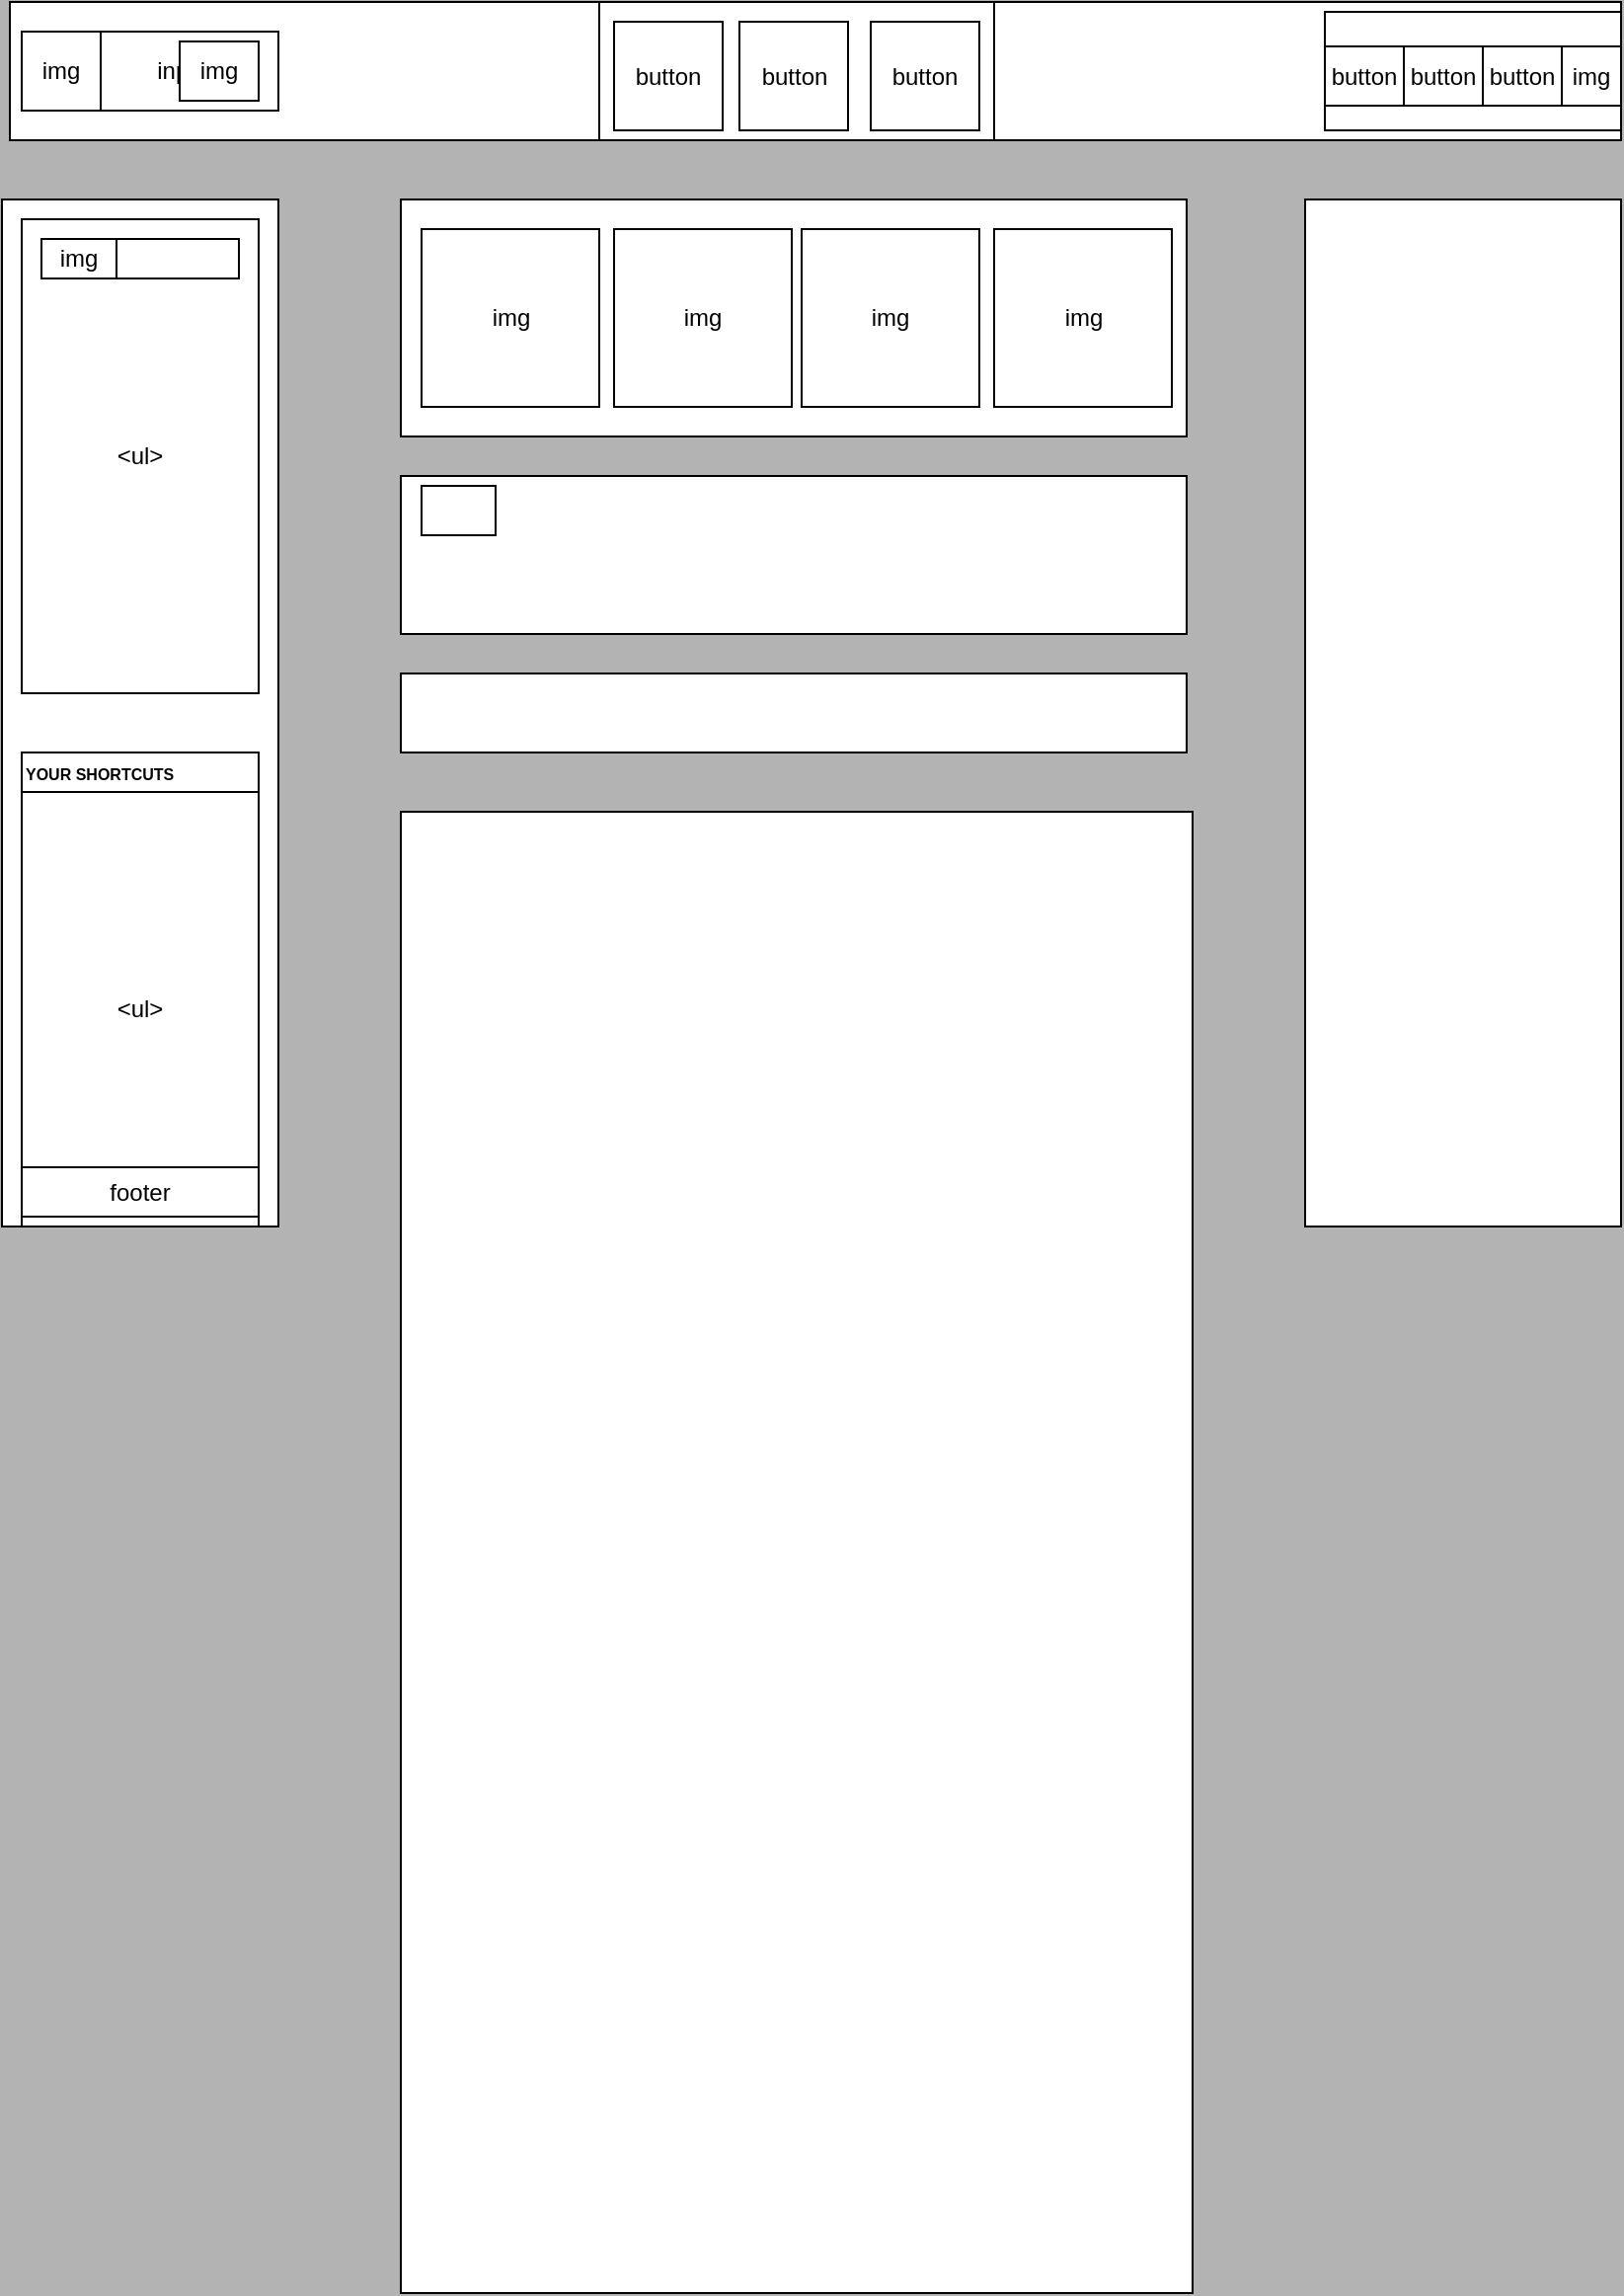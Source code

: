<mxfile version="20.3.3" type="github">
  <diagram id="R94y2VKNwVuYraGozIJY" name="Page-1">
    <mxGraphModel dx="1335" dy="680" grid="1" gridSize="10" guides="1" tooltips="1" connect="1" arrows="1" fold="1" page="1" pageScale="1" pageWidth="827" pageHeight="1169" background="#B3B3B3" math="0" shadow="0">
      <root>
        <mxCell id="0" />
        <mxCell id="1" parent="0" />
        <mxCell id="IPwLy8EfbPIPgKfgSnDq-2" value="" style="rounded=0;whiteSpace=wrap;html=1;" vertex="1" parent="1">
          <mxGeometry x="202" y="410" width="401" height="750" as="geometry" />
        </mxCell>
        <mxCell id="IPwLy8EfbPIPgKfgSnDq-3" value="" style="rounded=0;whiteSpace=wrap;html=1;" vertex="1" parent="1">
          <mxGeometry x="4" width="816" height="70" as="geometry" />
        </mxCell>
        <mxCell id="IPwLy8EfbPIPgKfgSnDq-4" value="" style="rounded=0;whiteSpace=wrap;html=1;" vertex="1" parent="1">
          <mxGeometry y="100" width="140" height="520" as="geometry" />
        </mxCell>
        <mxCell id="IPwLy8EfbPIPgKfgSnDq-6" value="" style="rounded=0;whiteSpace=wrap;html=1;" vertex="1" parent="1">
          <mxGeometry x="660" y="100" width="160" height="520" as="geometry" />
        </mxCell>
        <mxCell id="IPwLy8EfbPIPgKfgSnDq-7" value="" style="rounded=0;whiteSpace=wrap;html=1;" vertex="1" parent="1">
          <mxGeometry x="202" y="100" width="398" height="120" as="geometry" />
        </mxCell>
        <mxCell id="IPwLy8EfbPIPgKfgSnDq-8" value="" style="rounded=0;whiteSpace=wrap;html=1;" vertex="1" parent="1">
          <mxGeometry x="202" y="240" width="398" height="80" as="geometry" />
        </mxCell>
        <mxCell id="IPwLy8EfbPIPgKfgSnDq-9" value="" style="rounded=0;whiteSpace=wrap;html=1;" vertex="1" parent="1">
          <mxGeometry x="202" y="340" width="398" height="40" as="geometry" />
        </mxCell>
        <mxCell id="IPwLy8EfbPIPgKfgSnDq-10" value="img" style="whiteSpace=wrap;html=1;aspect=fixed;" vertex="1" parent="1">
          <mxGeometry x="10" y="15" width="40" height="40" as="geometry" />
        </mxCell>
        <mxCell id="IPwLy8EfbPIPgKfgSnDq-13" value="input&lt;span style=&quot;white-space: pre;&quot;&gt;	&lt;/span&gt;&lt;span style=&quot;white-space: pre;&quot;&gt;	&lt;/span&gt;" style="rounded=0;whiteSpace=wrap;html=1;" vertex="1" parent="1">
          <mxGeometry x="50" y="15" width="90" height="40" as="geometry" />
        </mxCell>
        <mxCell id="IPwLy8EfbPIPgKfgSnDq-14" value="img" style="rounded=0;whiteSpace=wrap;html=1;" vertex="1" parent="1">
          <mxGeometry x="90" y="20" width="40" height="30" as="geometry" />
        </mxCell>
        <mxCell id="IPwLy8EfbPIPgKfgSnDq-15" value="" style="rounded=0;whiteSpace=wrap;html=1;" vertex="1" parent="1">
          <mxGeometry x="302.5" width="200" height="70" as="geometry" />
        </mxCell>
        <mxCell id="IPwLy8EfbPIPgKfgSnDq-16" value="button" style="whiteSpace=wrap;html=1;aspect=fixed;" vertex="1" parent="1">
          <mxGeometry x="310" y="10" width="55" height="55" as="geometry" />
        </mxCell>
        <mxCell id="IPwLy8EfbPIPgKfgSnDq-17" value="button" style="whiteSpace=wrap;html=1;aspect=fixed;" vertex="1" parent="1">
          <mxGeometry x="373.5" y="10" width="55" height="55" as="geometry" />
        </mxCell>
        <mxCell id="IPwLy8EfbPIPgKfgSnDq-18" value="button" style="whiteSpace=wrap;html=1;aspect=fixed;" vertex="1" parent="1">
          <mxGeometry x="440" y="10" width="55" height="55" as="geometry" />
        </mxCell>
        <mxCell id="IPwLy8EfbPIPgKfgSnDq-19" value="" style="rounded=0;whiteSpace=wrap;html=1;" vertex="1" parent="1">
          <mxGeometry x="670" y="5" width="150" height="60" as="geometry" />
        </mxCell>
        <mxCell id="IPwLy8EfbPIPgKfgSnDq-23" value="button" style="rounded=0;whiteSpace=wrap;html=1;" vertex="1" parent="1">
          <mxGeometry x="670" y="22.5" width="40" height="30" as="geometry" />
        </mxCell>
        <mxCell id="IPwLy8EfbPIPgKfgSnDq-29" style="edgeStyle=orthogonalEdgeStyle;rounded=0;orthogonalLoop=1;jettySize=auto;html=1;exitX=1;exitY=0.5;exitDx=0;exitDy=0;entryX=0;entryY=0.25;entryDx=0;entryDy=0;" edge="1" parent="1">
          <mxGeometry relative="1" as="geometry">
            <mxPoint x="750" y="40" as="sourcePoint" />
            <mxPoint x="760" y="30" as="targetPoint" />
          </mxGeometry>
        </mxCell>
        <mxCell id="IPwLy8EfbPIPgKfgSnDq-26" value="img" style="rounded=0;whiteSpace=wrap;html=1;" vertex="1" parent="1">
          <mxGeometry x="790" y="22.5" width="30" height="30" as="geometry" />
        </mxCell>
        <mxCell id="IPwLy8EfbPIPgKfgSnDq-30" value="&amp;lt;ul&amp;gt;" style="rounded=0;whiteSpace=wrap;html=1;" vertex="1" parent="1">
          <mxGeometry x="10" y="110" width="120" height="240" as="geometry" />
        </mxCell>
        <mxCell id="IPwLy8EfbPIPgKfgSnDq-31" value="&lt;div align=&quot;left&quot;&gt;&lt;b&gt;&lt;font style=&quot;font-size: 8px;&quot;&gt;YOUR SHORTCUTS&lt;/font&gt;&lt;/b&gt;&lt;/div&gt;" style="rounded=0;whiteSpace=wrap;html=1;align=left;" vertex="1" parent="1">
          <mxGeometry x="10" y="380" width="120" height="20" as="geometry" />
        </mxCell>
        <mxCell id="IPwLy8EfbPIPgKfgSnDq-32" value="&amp;lt;ul&amp;gt;" style="rounded=0;whiteSpace=wrap;html=1;" vertex="1" parent="1">
          <mxGeometry x="10" y="400" width="120" height="220" as="geometry" />
        </mxCell>
        <mxCell id="IPwLy8EfbPIPgKfgSnDq-34" value="" style="rounded=0;whiteSpace=wrap;html=1;fontSize=8;" vertex="1" parent="1">
          <mxGeometry x="20" y="120" width="100" height="20" as="geometry" />
        </mxCell>
        <mxCell id="IPwLy8EfbPIPgKfgSnDq-35" value="&lt;font style=&quot;font-size: 12px;&quot;&gt;&lt;span style=&quot;white-space: pre;&quot;&gt;img&lt;/span&gt;&lt;br&gt;&lt;/font&gt;" style="rounded=0;whiteSpace=wrap;html=1;fontSize=8;" vertex="1" parent="1">
          <mxGeometry x="20" y="120" width="38" height="20" as="geometry" />
        </mxCell>
        <mxCell id="IPwLy8EfbPIPgKfgSnDq-37" value="footer" style="rounded=0;whiteSpace=wrap;html=1;fontSize=12;" vertex="1" parent="1">
          <mxGeometry x="10" y="590" width="120" height="25" as="geometry" />
        </mxCell>
        <mxCell id="IPwLy8EfbPIPgKfgSnDq-38" value="button" style="rounded=0;whiteSpace=wrap;html=1;" vertex="1" parent="1">
          <mxGeometry x="710" y="22.5" width="40" height="30" as="geometry" />
        </mxCell>
        <mxCell id="IPwLy8EfbPIPgKfgSnDq-39" value="button" style="rounded=0;whiteSpace=wrap;html=1;" vertex="1" parent="1">
          <mxGeometry x="750" y="22.5" width="40" height="30" as="geometry" />
        </mxCell>
        <mxCell id="IPwLy8EfbPIPgKfgSnDq-40" value="img" style="whiteSpace=wrap;html=1;aspect=fixed;fontSize=12;" vertex="1" parent="1">
          <mxGeometry x="212.5" y="115" width="90" height="90" as="geometry" />
        </mxCell>
        <mxCell id="IPwLy8EfbPIPgKfgSnDq-41" value="img" style="whiteSpace=wrap;html=1;aspect=fixed;fontSize=12;" vertex="1" parent="1">
          <mxGeometry x="310" y="115" width="90" height="90" as="geometry" />
        </mxCell>
        <mxCell id="IPwLy8EfbPIPgKfgSnDq-42" value="img" style="whiteSpace=wrap;html=1;aspect=fixed;fontSize=12;" vertex="1" parent="1">
          <mxGeometry x="405" y="115" width="90" height="90" as="geometry" />
        </mxCell>
        <mxCell id="IPwLy8EfbPIPgKfgSnDq-43" value="img" style="whiteSpace=wrap;html=1;aspect=fixed;fontSize=12;" vertex="1" parent="1">
          <mxGeometry x="502.5" y="115" width="90" height="90" as="geometry" />
        </mxCell>
        <mxCell id="IPwLy8EfbPIPgKfgSnDq-44" value="" style="rounded=0;whiteSpace=wrap;html=1;fontSize=12;" vertex="1" parent="1">
          <mxGeometry x="212.5" y="245" width="37.5" height="25" as="geometry" />
        </mxCell>
      </root>
    </mxGraphModel>
  </diagram>
</mxfile>
